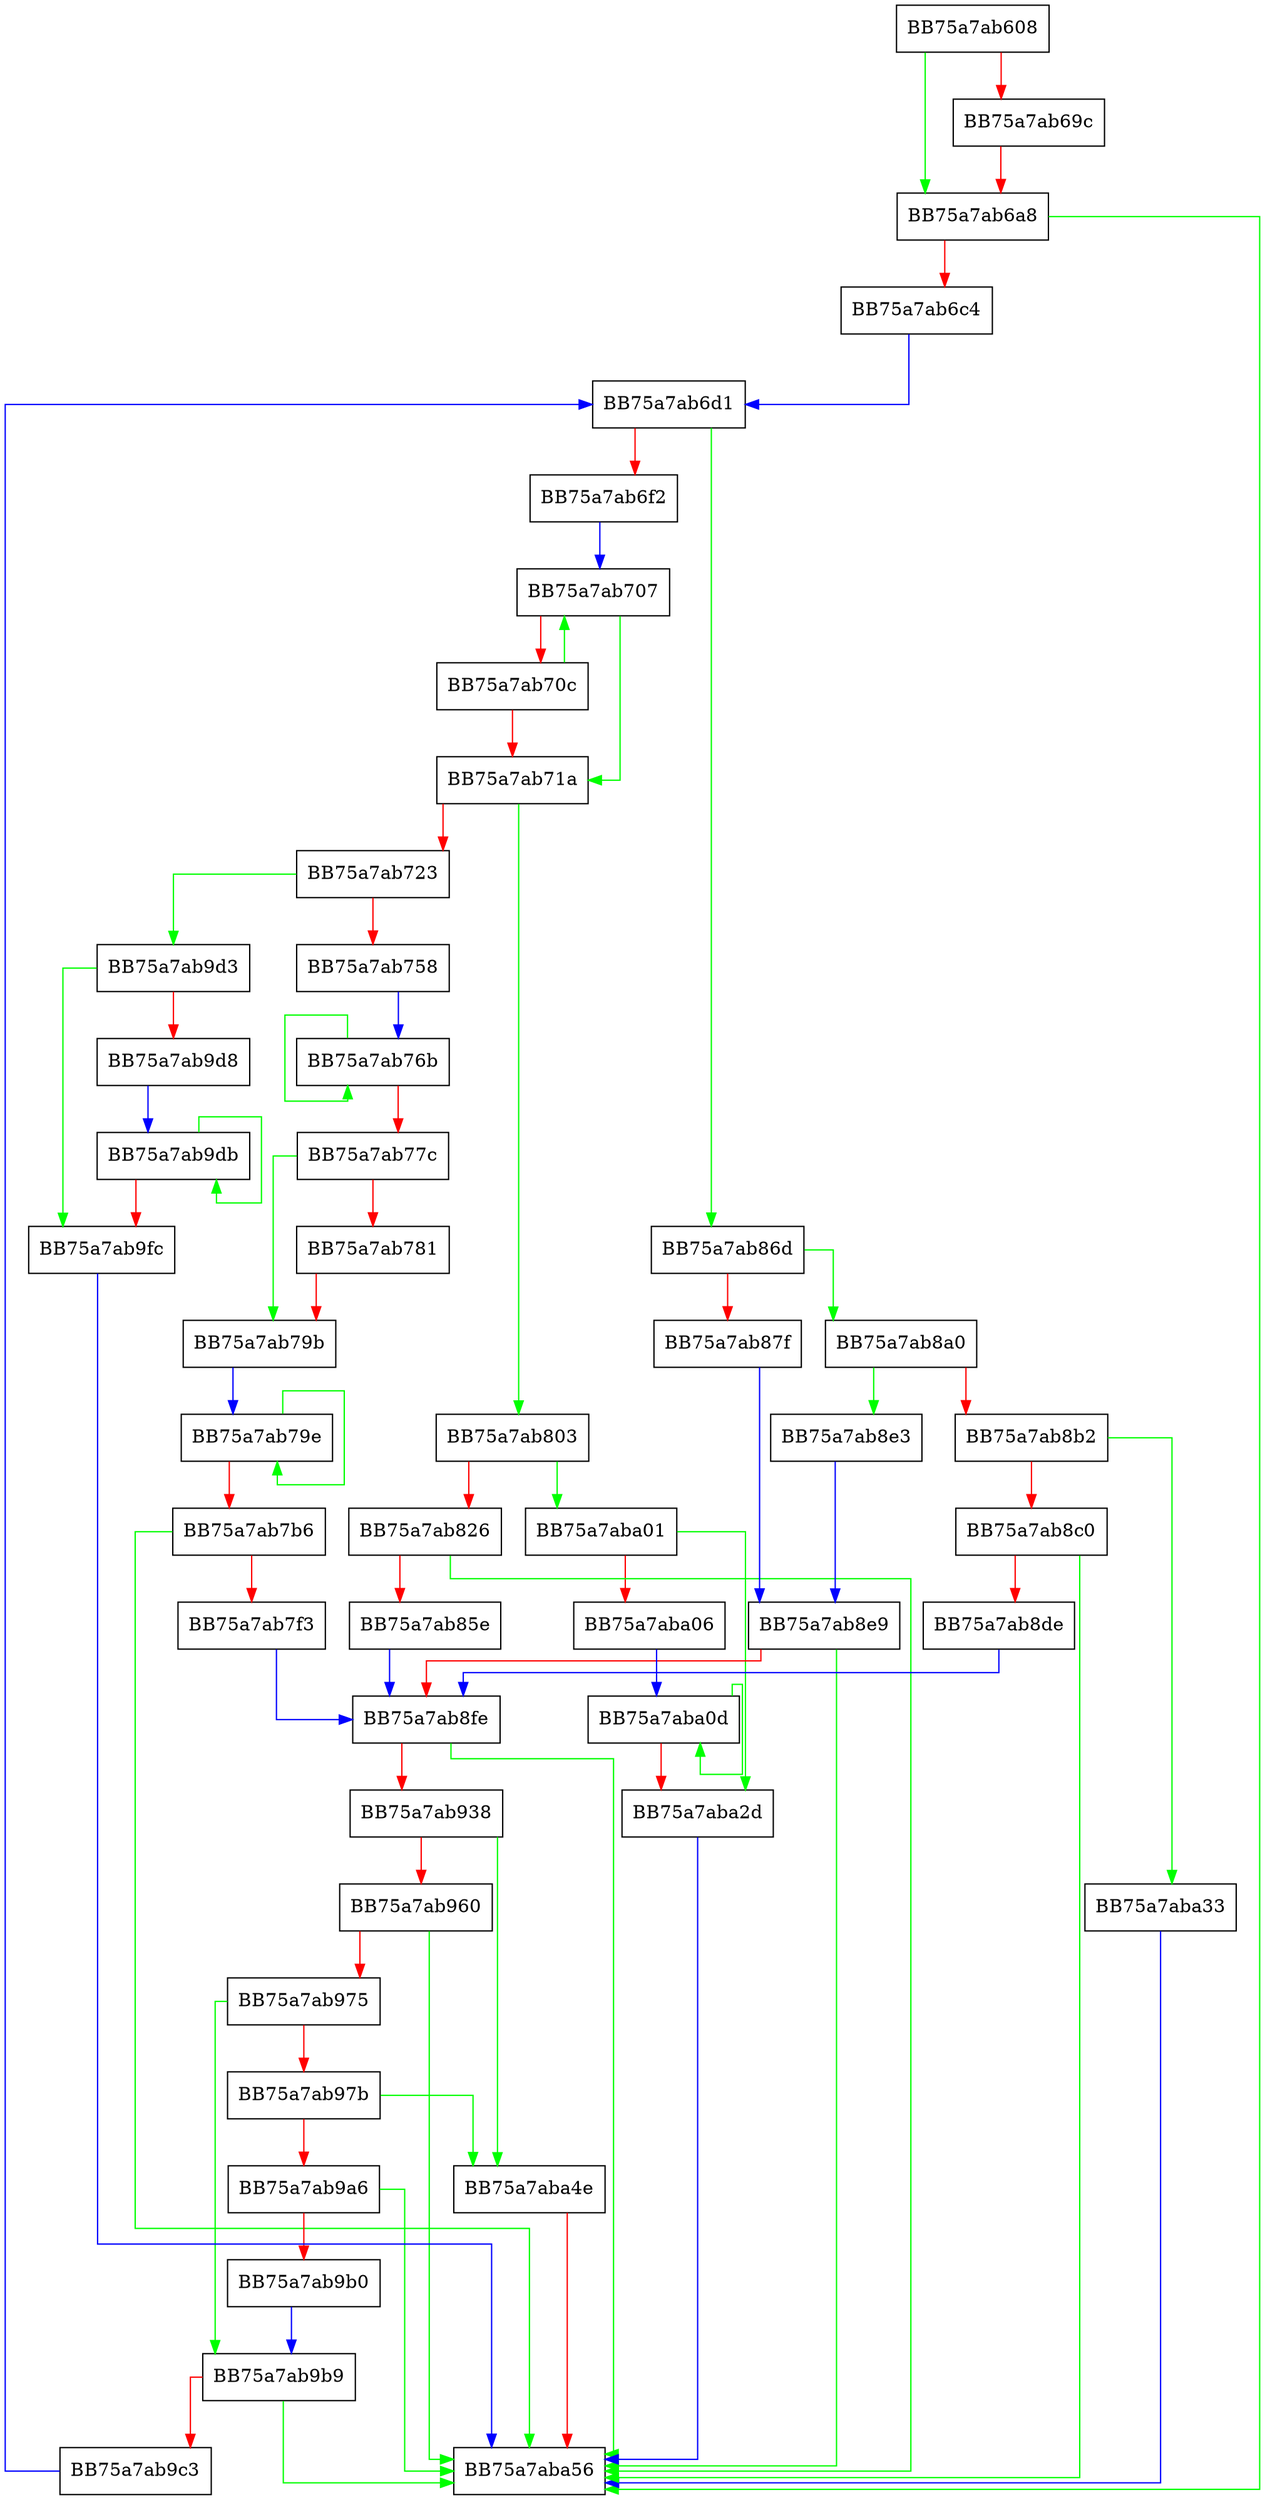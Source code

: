 digraph write_double_translated_ansi_nolock {
  node [shape="box"];
  graph [splines=ortho];
  BB75a7ab608 -> BB75a7ab6a8 [color="green"];
  BB75a7ab608 -> BB75a7ab69c [color="red"];
  BB75a7ab69c -> BB75a7ab6a8 [color="red"];
  BB75a7ab6a8 -> BB75a7aba56 [color="green"];
  BB75a7ab6a8 -> BB75a7ab6c4 [color="red"];
  BB75a7ab6c4 -> BB75a7ab6d1 [color="blue"];
  BB75a7ab6d1 -> BB75a7ab86d [color="green"];
  BB75a7ab6d1 -> BB75a7ab6f2 [color="red"];
  BB75a7ab6f2 -> BB75a7ab707 [color="blue"];
  BB75a7ab707 -> BB75a7ab71a [color="green"];
  BB75a7ab707 -> BB75a7ab70c [color="red"];
  BB75a7ab70c -> BB75a7ab707 [color="green"];
  BB75a7ab70c -> BB75a7ab71a [color="red"];
  BB75a7ab71a -> BB75a7ab803 [color="green"];
  BB75a7ab71a -> BB75a7ab723 [color="red"];
  BB75a7ab723 -> BB75a7ab9d3 [color="green"];
  BB75a7ab723 -> BB75a7ab758 [color="red"];
  BB75a7ab758 -> BB75a7ab76b [color="blue"];
  BB75a7ab76b -> BB75a7ab76b [color="green"];
  BB75a7ab76b -> BB75a7ab77c [color="red"];
  BB75a7ab77c -> BB75a7ab79b [color="green"];
  BB75a7ab77c -> BB75a7ab781 [color="red"];
  BB75a7ab781 -> BB75a7ab79b [color="red"];
  BB75a7ab79b -> BB75a7ab79e [color="blue"];
  BB75a7ab79e -> BB75a7ab79e [color="green"];
  BB75a7ab79e -> BB75a7ab7b6 [color="red"];
  BB75a7ab7b6 -> BB75a7aba56 [color="green"];
  BB75a7ab7b6 -> BB75a7ab7f3 [color="red"];
  BB75a7ab7f3 -> BB75a7ab8fe [color="blue"];
  BB75a7ab803 -> BB75a7aba01 [color="green"];
  BB75a7ab803 -> BB75a7ab826 [color="red"];
  BB75a7ab826 -> BB75a7aba56 [color="green"];
  BB75a7ab826 -> BB75a7ab85e [color="red"];
  BB75a7ab85e -> BB75a7ab8fe [color="blue"];
  BB75a7ab86d -> BB75a7ab8a0 [color="green"];
  BB75a7ab86d -> BB75a7ab87f [color="red"];
  BB75a7ab87f -> BB75a7ab8e9 [color="blue"];
  BB75a7ab8a0 -> BB75a7ab8e3 [color="green"];
  BB75a7ab8a0 -> BB75a7ab8b2 [color="red"];
  BB75a7ab8b2 -> BB75a7aba33 [color="green"];
  BB75a7ab8b2 -> BB75a7ab8c0 [color="red"];
  BB75a7ab8c0 -> BB75a7aba56 [color="green"];
  BB75a7ab8c0 -> BB75a7ab8de [color="red"];
  BB75a7ab8de -> BB75a7ab8fe [color="blue"];
  BB75a7ab8e3 -> BB75a7ab8e9 [color="blue"];
  BB75a7ab8e9 -> BB75a7aba56 [color="green"];
  BB75a7ab8e9 -> BB75a7ab8fe [color="red"];
  BB75a7ab8fe -> BB75a7aba56 [color="green"];
  BB75a7ab8fe -> BB75a7ab938 [color="red"];
  BB75a7ab938 -> BB75a7aba4e [color="green"];
  BB75a7ab938 -> BB75a7ab960 [color="red"];
  BB75a7ab960 -> BB75a7aba56 [color="green"];
  BB75a7ab960 -> BB75a7ab975 [color="red"];
  BB75a7ab975 -> BB75a7ab9b9 [color="green"];
  BB75a7ab975 -> BB75a7ab97b [color="red"];
  BB75a7ab97b -> BB75a7aba4e [color="green"];
  BB75a7ab97b -> BB75a7ab9a6 [color="red"];
  BB75a7ab9a6 -> BB75a7aba56 [color="green"];
  BB75a7ab9a6 -> BB75a7ab9b0 [color="red"];
  BB75a7ab9b0 -> BB75a7ab9b9 [color="blue"];
  BB75a7ab9b9 -> BB75a7aba56 [color="green"];
  BB75a7ab9b9 -> BB75a7ab9c3 [color="red"];
  BB75a7ab9c3 -> BB75a7ab6d1 [color="blue"];
  BB75a7ab9d3 -> BB75a7ab9fc [color="green"];
  BB75a7ab9d3 -> BB75a7ab9d8 [color="red"];
  BB75a7ab9d8 -> BB75a7ab9db [color="blue"];
  BB75a7ab9db -> BB75a7ab9db [color="green"];
  BB75a7ab9db -> BB75a7ab9fc [color="red"];
  BB75a7ab9fc -> BB75a7aba56 [color="blue"];
  BB75a7aba01 -> BB75a7aba2d [color="green"];
  BB75a7aba01 -> BB75a7aba06 [color="red"];
  BB75a7aba06 -> BB75a7aba0d [color="blue"];
  BB75a7aba0d -> BB75a7aba0d [color="green"];
  BB75a7aba0d -> BB75a7aba2d [color="red"];
  BB75a7aba2d -> BB75a7aba56 [color="blue"];
  BB75a7aba33 -> BB75a7aba56 [color="blue"];
  BB75a7aba4e -> BB75a7aba56 [color="red"];
}